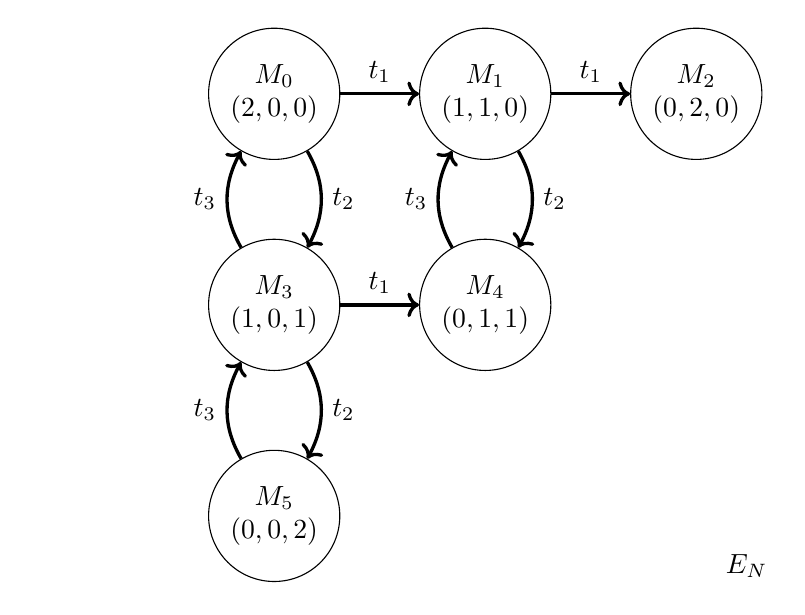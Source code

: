 \usetikzlibrary{positioning,fit,backgrounds,arrows,shapes,calc,bending}

\begin{tikzpicture}[]
\node (A) at (0,0) [circle,draw,align = center] {$M_0$\\$(2,0,0)$};
\node (B) [right=of A,circle,draw, align=center] {$M_1$\\$(1,1,0)$};
\node (C) [right=of B,circle,draw,align = center] {$M_2$\\$(0,2,0)$};
\node (D) [below = of A,circle,draw,align = center] {$M_3$\\$(1,0,1)$};
\node (E) [below = of B,circle,draw,align = center] {$M_4$\\$(0,1,1)$};
\node (F) [below = of D,circle,draw,align = center] {$M_5$\\$(0,0,2)$};

\node (text) at (6, -6) {$E_N$};

\draw[->,very thick] (A) to node[above] {$t_1$} (B);
\draw[->,very thick, bend left] (A) to node[right] {$t_2$} (D);
\draw[->,very thick,bend left] (D) to node[left] {$t_3$} (A);
\draw[->,very thick, bend left] (B) to node[right] {$t_2$} (E);
\draw[->,very thick,bend left] (E) to node[left] {$t_3$} (B);
\draw[->, very thick] (B) to node[above] {$t_1$} (C);
\draw[->, very thick] (D) to node[above] {$t_1$} (E);
\draw[->,very thick, bend left] (D) to node[right] {$t_2$} (F);
\draw[->,very thick,bend left] (F) to node[left] {$t_3$} (D);
%\draw[<->, thick] (A) to[out=45, in=135] (C);

%\tikz[circle]{\node [draw] (s) {};\node [draw] (a) [right=of s] {} edge (s);\node [draw] (b) [right=of a] {} edge (a);\node [draw] (t) [right=of b] {} edge (b);}
\end{tikzpicture}